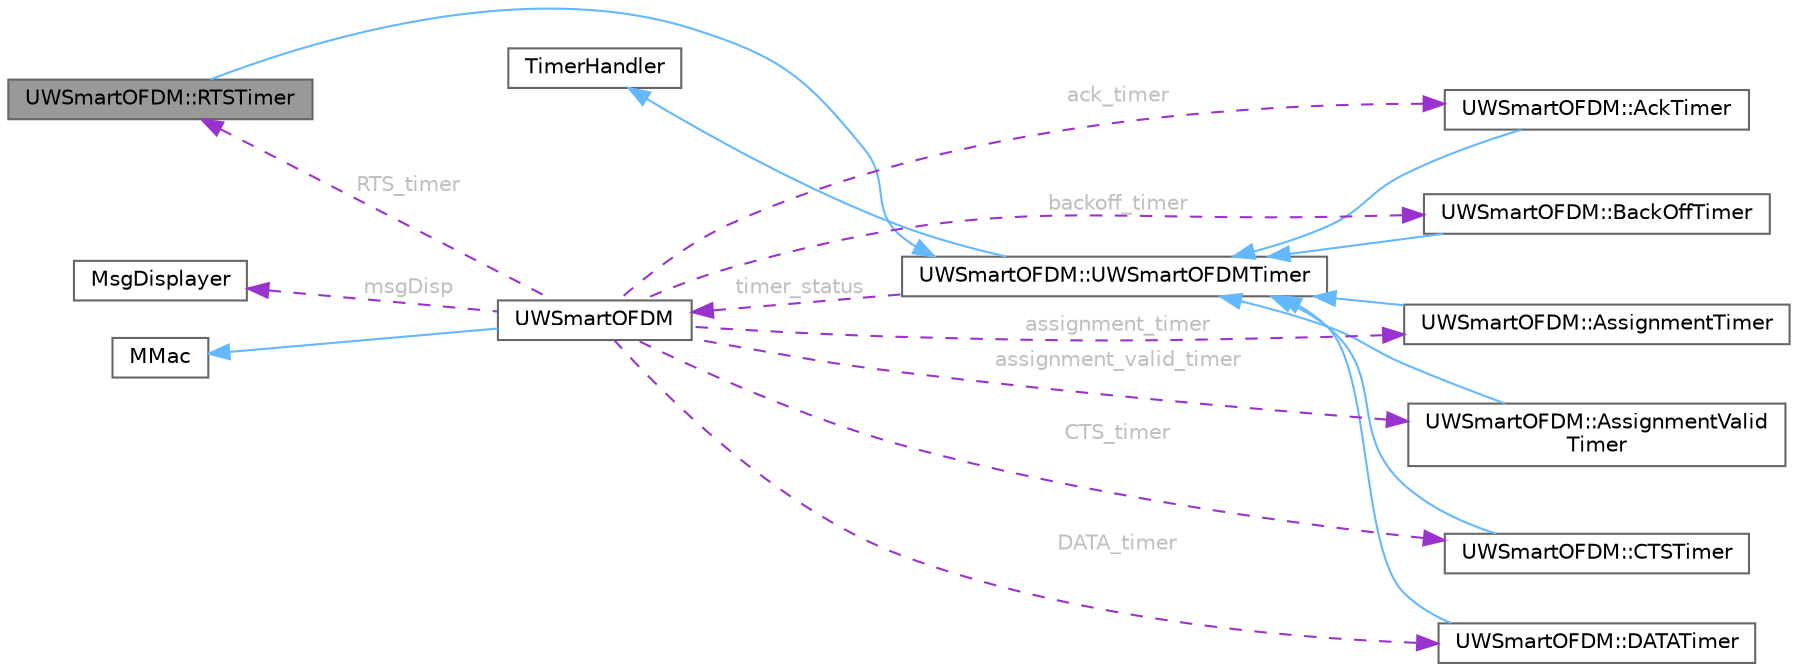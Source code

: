digraph "UWSmartOFDM::RTSTimer"
{
 // LATEX_PDF_SIZE
  bgcolor="transparent";
  edge [fontname=Helvetica,fontsize=10,labelfontname=Helvetica,labelfontsize=10];
  node [fontname=Helvetica,fontsize=10,shape=box,height=0.2,width=0.4];
  rankdir="LR";
  Node1 [id="Node000001",label="UWSmartOFDM::RTSTimer",height=0.2,width=0.4,color="gray40", fillcolor="grey60", style="filled", fontcolor="black",tooltip="Base class of RTSTimer."];
  Node2 -> Node1 [id="edge1_Node000001_Node000002",dir="back",color="steelblue1",style="solid",tooltip=" "];
  Node2 [id="Node000002",label="UWSmartOFDM::UWSmartOFDMTimer",height=0.2,width=0.4,color="gray40", fillcolor="white", style="filled",URL="$classUWSmartOFDM_1_1UWSmartOFDMTimer.html",tooltip="Base class of all the timer used in this protocol."];
  Node3 -> Node2 [id="edge2_Node000002_Node000003",dir="back",color="steelblue1",style="solid",tooltip=" "];
  Node3 [id="Node000003",label="TimerHandler",height=0.2,width=0.4,color="gray40", fillcolor="white", style="filled",tooltip=" "];
  Node4 -> Node2 [id="edge3_Node000002_Node000004",dir="back",color="darkorchid3",style="dashed",tooltip=" ",label=" timer_status",fontcolor="grey" ];
  Node4 [id="Node000004",label="UWSmartOFDM",height=0.2,width=0.4,color="gray40", fillcolor="white", style="filled",URL="$classUWSmartOFDM.html",tooltip="This is the base class of UWSmartOFDM protocol, which is a derived class of MMac."];
  Node5 -> Node4 [id="edge4_Node000004_Node000005",dir="back",color="steelblue1",style="solid",tooltip=" "];
  Node5 [id="Node000005",label="MMac",height=0.2,width=0.4,color="gray40", fillcolor="white", style="filled",tooltip=" "];
  Node6 -> Node4 [id="edge5_Node000004_Node000006",dir="back",color="darkorchid3",style="dashed",tooltip=" ",label=" ack_timer",fontcolor="grey" ];
  Node6 [id="Node000006",label="UWSmartOFDM::AckTimer",height=0.2,width=0.4,color="gray40", fillcolor="white", style="filled",URL="$classUWSmartOFDM_1_1AckTimer.html",tooltip="Base class of AckTimer, which is a derived class of UWSmartOFDMTimer."];
  Node2 -> Node6 [id="edge6_Node000006_Node000002",dir="back",color="steelblue1",style="solid",tooltip=" "];
  Node7 -> Node4 [id="edge7_Node000004_Node000007",dir="back",color="darkorchid3",style="dashed",tooltip=" ",label=" backoff_timer",fontcolor="grey" ];
  Node7 [id="Node000007",label="UWSmartOFDM::BackOffTimer",height=0.2,width=0.4,color="gray40", fillcolor="white", style="filled",URL="$classUWSmartOFDM_1_1BackOffTimer.html",tooltip="Base class of BackoffTimer."];
  Node2 -> Node7 [id="edge8_Node000007_Node000002",dir="back",color="steelblue1",style="solid",tooltip=" "];
  Node8 -> Node4 [id="edge9_Node000004_Node000008",dir="back",color="darkorchid3",style="dashed",tooltip=" ",label=" CTS_timer",fontcolor="grey" ];
  Node8 [id="Node000008",label="UWSmartOFDM::CTSTimer",height=0.2,width=0.4,color="gray40", fillcolor="white", style="filled",URL="$classUWSmartOFDM_1_1CTSTimer.html",tooltip="Base class of CTSTimer."];
  Node2 -> Node8 [id="edge10_Node000008_Node000002",dir="back",color="steelblue1",style="solid",tooltip=" "];
  Node1 -> Node4 [id="edge11_Node000004_Node000001",dir="back",color="darkorchid3",style="dashed",tooltip=" ",label=" RTS_timer",fontcolor="grey" ];
  Node9 -> Node4 [id="edge12_Node000004_Node000009",dir="back",color="darkorchid3",style="dashed",tooltip=" ",label=" DATA_timer",fontcolor="grey" ];
  Node9 [id="Node000009",label="UWSmartOFDM::DATATimer",height=0.2,width=0.4,color="gray40", fillcolor="white", style="filled",URL="$classUWSmartOFDM_1_1DATATimer.html",tooltip=" "];
  Node2 -> Node9 [id="edge13_Node000009_Node000002",dir="back",color="steelblue1",style="solid",tooltip=" "];
  Node10 -> Node4 [id="edge14_Node000004_Node000010",dir="back",color="darkorchid3",style="dashed",tooltip=" ",label=" assignment_timer",fontcolor="grey" ];
  Node10 [id="Node000010",label="UWSmartOFDM::AssignmentTimer",height=0.2,width=0.4,color="gray40", fillcolor="white", style="filled",URL="$classUWSmartOFDM_1_1AssignmentTimer.html",tooltip="Base class of AssignmentTimer."];
  Node2 -> Node10 [id="edge15_Node000010_Node000002",dir="back",color="steelblue1",style="solid",tooltip=" "];
  Node11 -> Node4 [id="edge16_Node000004_Node000011",dir="back",color="darkorchid3",style="dashed",tooltip=" ",label=" assignment_valid_timer",fontcolor="grey" ];
  Node11 [id="Node000011",label="UWSmartOFDM::AssignmentValid\lTimer",height=0.2,width=0.4,color="gray40", fillcolor="white", style="filled",URL="$classUWSmartOFDM_1_1AssignmentValidTimer.html",tooltip="Base class of AssignmentValidTimer."];
  Node2 -> Node11 [id="edge17_Node000011_Node000002",dir="back",color="steelblue1",style="solid",tooltip=" "];
  Node12 -> Node4 [id="edge18_Node000004_Node000012",dir="back",color="darkorchid3",style="dashed",tooltip=" ",label=" msgDisp",fontcolor="grey" ];
  Node12 [id="Node000012",label="MsgDisplayer",height=0.2,width=0.4,color="gray40", fillcolor="white", style="filled",URL="$classMsgDisplayer.html",tooltip=" "];
}
